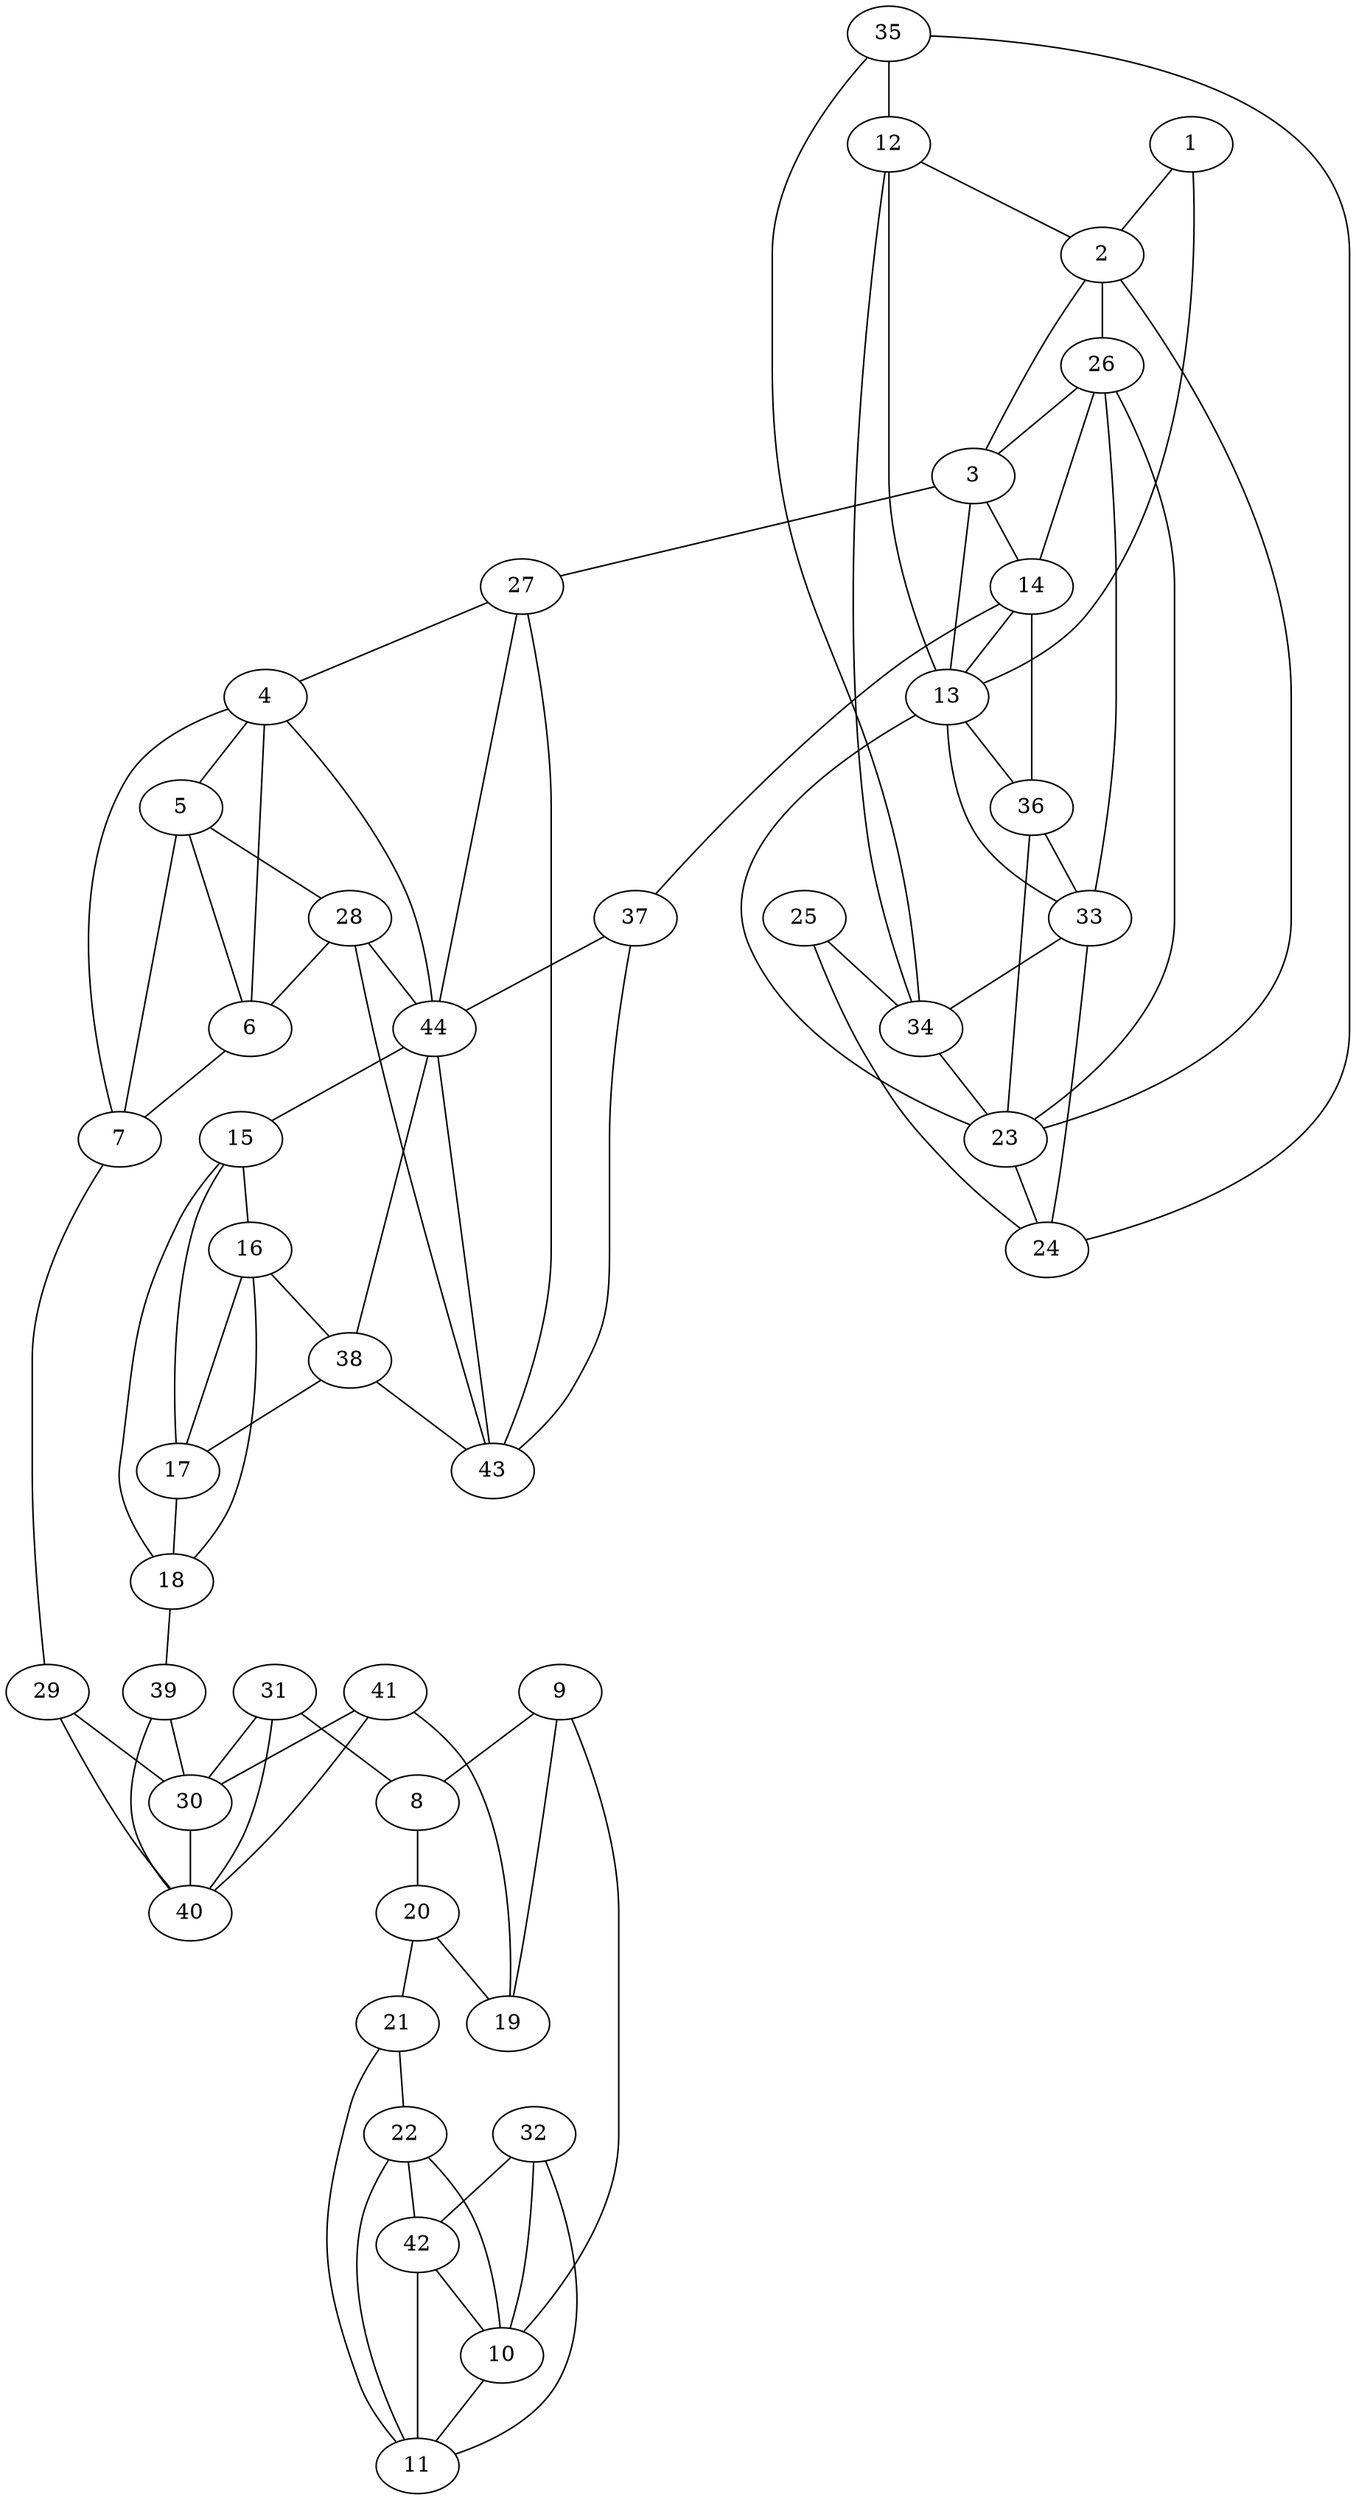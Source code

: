 graph pdb1lhr {
	1	 [aaLength=12,
		sequence=GNRAATFPLQVL,
		type=0];
	2	 [aaLength=15,
		sequence=NSDELQELYDGLKLN,
		type=0];
	1 -- 2	 [distance0="39.94333",
		frequency=1,
		type0=3];
	13	 [aaLength=15,
		sequence=NSDELQELYDGLKLN,
		type=0];
	1 -- 13	 [distance0="39.68886",
		frequency=1,
		type0=2];
	26	 [aaLength=4,
		sequence=YVLT,
		type=1];
	2 -- 26	 [distance0="6.0",
		frequency=1,
		type0=4];
	3	 [aaLength=19,
		sequence=DKSFLAMVVDIVQELKQQN,
		type=0];
	3 -- 2	 [distance0="31.18515",
		frequency=1,
		type0=1];
	3 -- 13	 [distance0="40.94629",
		frequency=1,
		type0=3];
	14	 [aaLength=19,
		sequence=DKSFLAMVVDIVQELKQQN,
		type=0];
	3 -- 14	 [distance0="38.10197",
		frequency=1,
		type0=2];
	27	 [aaLength=4,
		sequence=VYVC,
		type=1];
	3 -- 27	 [distance0="3.0",
		frequency=1,
		type0=4];
	4	 [aaLength=3,
		sequence=PDD,
		type=0];
	5	 [aaLength=8,
		sequence=LLPVYREK,
		type=0];
	4 -- 5	 [distance0="10.24396",
		distance1="0.0",
		frequency=2,
		type0=1,
		type1=5];
	6	 [aaLength=10,
		sequence=NQFEAELLTG,
		type=0];
	4 -- 6	 [distance0="21.45183",
		frequency=1,
		type0=2];
	44	 [aaLength=3,
		sequence=GAM,
		type=1];
	4 -- 44	 [distance0="33.99959",
		frequency=1,
		type0=3];
	5 -- 6	 [distance0="19.52526",
		frequency=1,
		type0=2];
	28	 [aaLength=2,
		sequence=II,
		type=1];
	5 -- 28	 [distance0="6.0",
		frequency=1,
		type0=4];
	7	 [aaLength=16,
		sequence=SQEEALEVMDMLHSMG,
		type=0];
	6 -- 7	 [distance0="14.57457",
		distance1="4.0",
		frequency=2,
		type0=1,
		type1=4];
	7 -- 4	 [distance0="35.36727",
		frequency=1,
		type0=3];
	7 -- 5	 [distance0="32.34636",
		frequency=1,
		type0=2];
	29	 [aaLength=7,
		sequence=TVVITSS,
		type=1];
	7 -- 29	 [distance0="2.0",
		frequency=1,
		type0=4];
	8	 [aaLength=17,
		sequence=GTGDLFAAMLLAWTHKH,
		type=0];
	20	 [aaLength=29,
		sequence=NLKVACEKTVSAMHHVLQRTIKCAKAKSG,
		type=0];
	8 -- 20	 [distance0="32.42757",
		frequency=1,
		type0=3];
	9	 [aaLength=28,
		sequence=NLKVACEKTVSAMHHVLQRTIKCAKAKS,
		type=0];
	19	 [aaLength=17,
		sequence=GTGDLFAAMLLAWTHKH,
		type=0];
	9 -- 19	 [distance0="29.95714",
		frequency=1,
		type0=2];
	9 -- 8	 [distance0="22.25001",
		frequency=1,
		type0=1];
	10	 [aaLength=3,
		sequence=MVQ,
		type=0];
	9 -- 10	 [distance0="14.0",
		frequency=1,
		type0=4];
	11	 [aaLength=7,
		sequence=SKKDIES,
		type=0];
	10 -- 11	 [distance0="3.670023",
		distance1="0.0",
		frequency=2,
		type0=1,
		type1=5];
	22	 [aaLength=7,
		sequence=SKKDIES,
		type=0];
	10 -- 22	 [distance0="17.61168",
		frequency=1,
		type0=3];
	21	 [aaLength=3,
		sequence=MVQ,
		type=0];
	11 -- 21	 [distance0="14.12817",
		frequency=1,
		type0=2];
	12	 [aaLength=12,
		sequence=GNRAATFPLQVL,
		type=0];
	12 -- 2	 [distance0="42.72759",
		frequency=1,
		type0=3];
	12 -- 13	 [distance0="40.48288",
		frequency=1,
		type0=2];
	34	 [aaLength=10,
		sequence=EVDAVNSVQF,
		type=1];
	12 -- 34	 [distance0="2.0",
		frequency=1,
		type0=4];
	23	 [aaLength=3,
		sequence=GQV,
		type=1];
	13 -- 23	 [distance0="27.75396",
		frequency=1,
		type0=2];
	33	 [aaLength=3,
		sequence=GQV,
		type=1];
	13 -- 33	 [distance0="27.75396",
		frequency=1,
		type0=3];
	36	 [aaLength=4,
		sequence=YVLT,
		type=1];
	13 -- 36	 [distance0="6.0",
		frequency=1,
		type0=4];
	14 -- 13	 [distance0="31.10793",
		frequency=1,
		type0=1];
	14 -- 26	 [distance0="32.04845",
		frequency=1,
		type0=2];
	14 -- 36	 [distance0="32.04845",
		frequency=1,
		type0=3];
	37	 [aaLength=4,
		sequence=VYVC,
		type=1];
	14 -- 37	 [distance0="3.0",
		frequency=1,
		type0=4];
	15	 [aaLength=8,
		sequence=LLPVYREK,
		type=0];
	16	 [aaLength=5,
		sequence=VVPVA,
		type=0];
	15 -- 16	 [distance0="12.05128",
		distance1="0.0",
		frequency=2,
		type0=1,
		type1=5];
	17	 [aaLength=10,
		sequence=NQFEAELLTG,
		type=0];
	15 -- 17	 [distance0="22.21255",
		frequency=1,
		type0=2];
	18	 [aaLength=16,
		sequence=SQEEALEVMDMLHSMG,
		type=0];
	15 -- 18	 [distance0="36.68284",
		frequency=1,
		type0=3];
	16 -- 17	 [distance0="17.24228",
		frequency=1,
		type0=2];
	38	 [aaLength=2,
		sequence=II,
		type=1];
	16 -- 38	 [distance0="1.0",
		frequency=1,
		type0=4];
	17 -- 18	 [distance0="15.67725",
		distance1="4.0",
		frequency=2,
		type0=1,
		type1=4];
	18 -- 16	 [distance0="28.40102",
		frequency=1,
		type0=2];
	39	 [aaLength=4,
		sequence=TVVI,
		type=1];
	18 -- 39	 [distance0="2.0",
		frequency=1,
		type0=4];
	20 -- 19	 [distance0="22.09231",
		frequency=1,
		type0=1];
	20 -- 21	 [distance0="13.0",
		frequency=1,
		type0=4];
	21 -- 22	 [distance0="10.36258",
		distance1="0.0",
		frequency=2,
		type0=1,
		type1=5];
	22 -- 11	 [distance0="17.2834",
		frequency=1,
		type0=2];
	42	 [aaLength=2,
		sequence=TV,
		type=1];
	22 -- 42	 [distance0="7.0",
		frequency=1,
		type0=4];
	23 -- 2	 [distance0="1.0",
		frequency=1,
		type0=4];
	24	 [aaLength=10,
		sequence=EVDAVNSVQF,
		type=1];
	23 -- 24	 [distance0="20.0",
		frequency=1,
		type0=2];
	25	 [aaLength=9,
		sequence=RVLSIQSHV,
		type=1];
	25 -- 24	 [distance0="28.0",
		distance1="19.0",
		frequency=2,
		type0=2,
		type1=4];
	25 -- 34	 [distance0="28.0",
		frequency=1,
		type0=3];
	26 -- 3	 [distance0="4.0",
		frequency=1,
		type0=4];
	26 -- 23	 [distance0="25.0",
		frequency=1,
		type0=2];
	26 -- 33	 [distance0="25.0",
		frequency=1,
		type0=3];
	27 -- 4	 [distance0="16.0",
		frequency=1,
		type0=4];
	43	 [aaLength=3,
		sequence=GDQ,
		type=1];
	27 -- 43	 [distance0="8.0",
		frequency=1,
		type0=2];
	28 -- 6	 [distance0="2.0",
		frequency=1,
		type0=4];
	28 -- 43	 [distance0="29.0",
		frequency=1,
		type0=3];
	28 -- 44	 [distance0="22.0",
		frequency=1,
		type0=2];
	30	 [aaLength=10,
		sequence=YLMALGSQRT,
		type=1];
	29 -- 30	 [distance0="16.0",
		distance1="9.0",
		frequency=2,
		type0=2,
		type1=4];
	40	 [aaLength=11,
		sequence=YLMALGSQRTR,
		type=1];
	30 -- 40	 [distance0="0.0",
		frequency=1,
		type0=1];
	31	 [aaLength=10,
		sequence=VTQRIRMEMH,
		type=1];
	31 -- 8	 [distance0="7.0",
		frequency=1,
		type0=4];
	31 -- 30	 [distance0="17.0",
		frequency=1,
		type0=2];
	31 -- 40	 [distance0="17.0",
		frequency=1,
		type0=3];
	32	 [aaLength=2,
		sequence=TV,
		type=1];
	32 -- 10	 [distance0="38.2545",
		frequency=1,
		type0=3];
	32 -- 11	 [distance0="37.47991",
		frequency=1,
		type0=2];
	32 -- 42	 [distance0="0.0",
		frequency=1,
		type0=1];
	33 -- 24	 [distance0="20.0",
		frequency=1,
		type0=2];
	33 -- 34	 [distance0="20.0",
		frequency=1,
		type0=3];
	34 -- 23	 [distance0="20.0",
		frequency=1,
		type0=2];
	35	 [aaLength=9,
		sequence=RVLSIQSHV,
		type=1];
	35 -- 12	 [distance0="5.0",
		frequency=1,
		type0=4];
	35 -- 24	 [distance0="28.0",
		frequency=1,
		type0=2];
	35 -- 34	 [distance0="28.0",
		frequency=1,
		type0=3];
	36 -- 23	 [distance0="25.0",
		frequency=1,
		type0=2];
	36 -- 33	 [distance0="25.0",
		frequency=1,
		type0=3];
	37 -- 43	 [distance0="8.0",
		distance1="4.0",
		frequency=2,
		type0=2,
		type1=4];
	37 -- 44	 [distance0="15.0",
		frequency=1,
		type0=3];
	38 -- 17	 [distance0="2.0",
		frequency=1,
		type0=4];
	38 -- 43	 [distance0="29.0",
		frequency=1,
		type0=3];
	38 -- 44	 [distance0="22.0",
		frequency=1,
		type0=2];
	39 -- 30	 [distance0="16.0",
		frequency=1,
		type0=2];
	39 -- 40	 [distance0="16.0",
		distance1="12.0",
		frequency=2,
		type0=3,
		type1=4];
	40 -- 29	 [distance0="16.0",
		frequency=1,
		type0=2];
	41	 [aaLength=11,
		sequence=VVTQRIRMEMH,
		type=1];
	41 -- 19	 [distance0="7.0",
		frequency=1,
		type0=4];
	41 -- 30	 [distance0="16.0",
		frequency=1,
		type0=2];
	41 -- 40	 [distance0="16.0",
		frequency=1,
		type0=3];
	42 -- 10	 [distance0="38.2545",
		frequency=1,
		type0=3];
	42 -- 11	 [distance0="37.47991",
		frequency=1,
		type0=2];
	43 -- 44	 [distance0="7.0",
		distance1="4.0",
		frequency=2,
		type0=1,
		type1=4];
	44 -- 15	 [distance0="5.0",
		frequency=1,
		type0=4];
	44 -- 27	 [distance0="15.0",
		frequency=1,
		type0=2];
}
